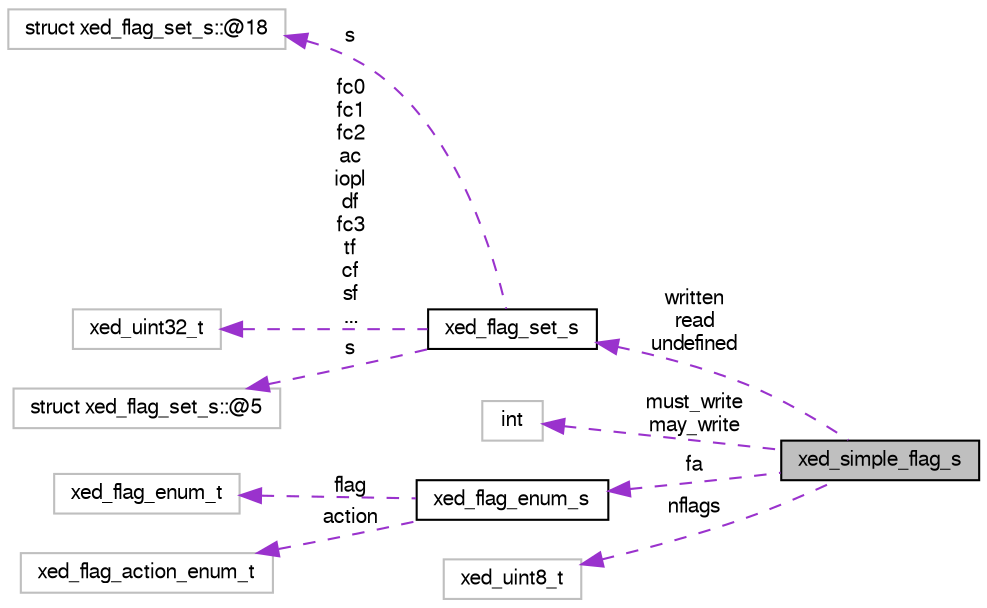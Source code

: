 digraph G
{
  bgcolor="transparent";
  edge [fontname="FreeSans",fontsize="10",labelfontname="FreeSans",labelfontsize="10"];
  node [fontname="FreeSans",fontsize="10",shape=record];
  rankdir=LR;
  Node1 [label="xed_simple_flag_s",height=0.2,width=0.4,color="black", fillcolor="grey75", style="filled" fontcolor="black"];
  Node2 -> Node1 [dir=back,color="darkorchid3",fontsize="10",style="dashed",label="written\nread\nundefined",fontname="FreeSans"];
  Node2 [label="xed_flag_set_s",height=0.2,width=0.4,color="black",URL="$unionxed__flag__set__s.html"];
  Node3 -> Node2 [dir=back,color="darkorchid3",fontsize="10",style="dashed",label="s",fontname="FreeSans"];
  Node3 [label="struct xed_flag_set_s::@18",height=0.2,width=0.4,color="grey75"];
  Node4 -> Node2 [dir=back,color="darkorchid3",fontsize="10",style="dashed",label="fc0\nfc1\nfc2\nac\niopl\ndf\nfc3\ntf\ncf\nsf\n...",fontname="FreeSans"];
  Node4 [label="xed_uint32_t",height=0.2,width=0.4,color="grey75"];
  Node5 -> Node2 [dir=back,color="darkorchid3",fontsize="10",style="dashed",label="s",fontname="FreeSans"];
  Node5 [label="struct xed_flag_set_s::@5",height=0.2,width=0.4,color="grey75"];
  Node6 -> Node1 [dir=back,color="darkorchid3",fontsize="10",style="dashed",label="must_write\nmay_write",fontname="FreeSans"];
  Node6 [label="int",height=0.2,width=0.4,color="grey75"];
  Node7 -> Node1 [dir=back,color="darkorchid3",fontsize="10",style="dashed",label="fa",fontname="FreeSans"];
  Node7 [label="xed_flag_enum_s",height=0.2,width=0.4,color="black",URL="$structxed__flag__enum__s.html"];
  Node8 -> Node7 [dir=back,color="darkorchid3",fontsize="10",style="dashed",label="flag",fontname="FreeSans"];
  Node8 [label="xed_flag_enum_t",height=0.2,width=0.4,color="grey75"];
  Node9 -> Node7 [dir=back,color="darkorchid3",fontsize="10",style="dashed",label="action",fontname="FreeSans"];
  Node9 [label="xed_flag_action_enum_t",height=0.2,width=0.4,color="grey75"];
  Node10 -> Node1 [dir=back,color="darkorchid3",fontsize="10",style="dashed",label="nflags",fontname="FreeSans"];
  Node10 [label="xed_uint8_t",height=0.2,width=0.4,color="grey75"];
}

